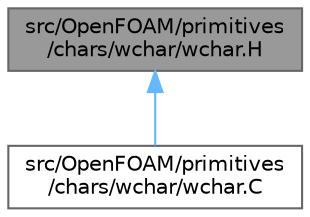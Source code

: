 digraph "src/OpenFOAM/primitives/chars/wchar/wchar.H"
{
 // LATEX_PDF_SIZE
  bgcolor="transparent";
  edge [fontname=Helvetica,fontsize=10,labelfontname=Helvetica,labelfontsize=10];
  node [fontname=Helvetica,fontsize=10,shape=box,height=0.2,width=0.4];
  Node1 [id="Node000001",label="src/OpenFOAM/primitives\l/chars/wchar/wchar.H",height=0.2,width=0.4,color="gray40", fillcolor="grey60", style="filled", fontcolor="black",tooltip="A wide-character and a pointer to a wide-character string."];
  Node1 -> Node2 [id="edge1_Node000001_Node000002",dir="back",color="steelblue1",style="solid",tooltip=" "];
  Node2 [id="Node000002",label="src/OpenFOAM/primitives\l/chars/wchar/wchar.C",height=0.2,width=0.4,color="grey40", fillcolor="white", style="filled",URL="$wchar_8C.html",tooltip=" "];
}
